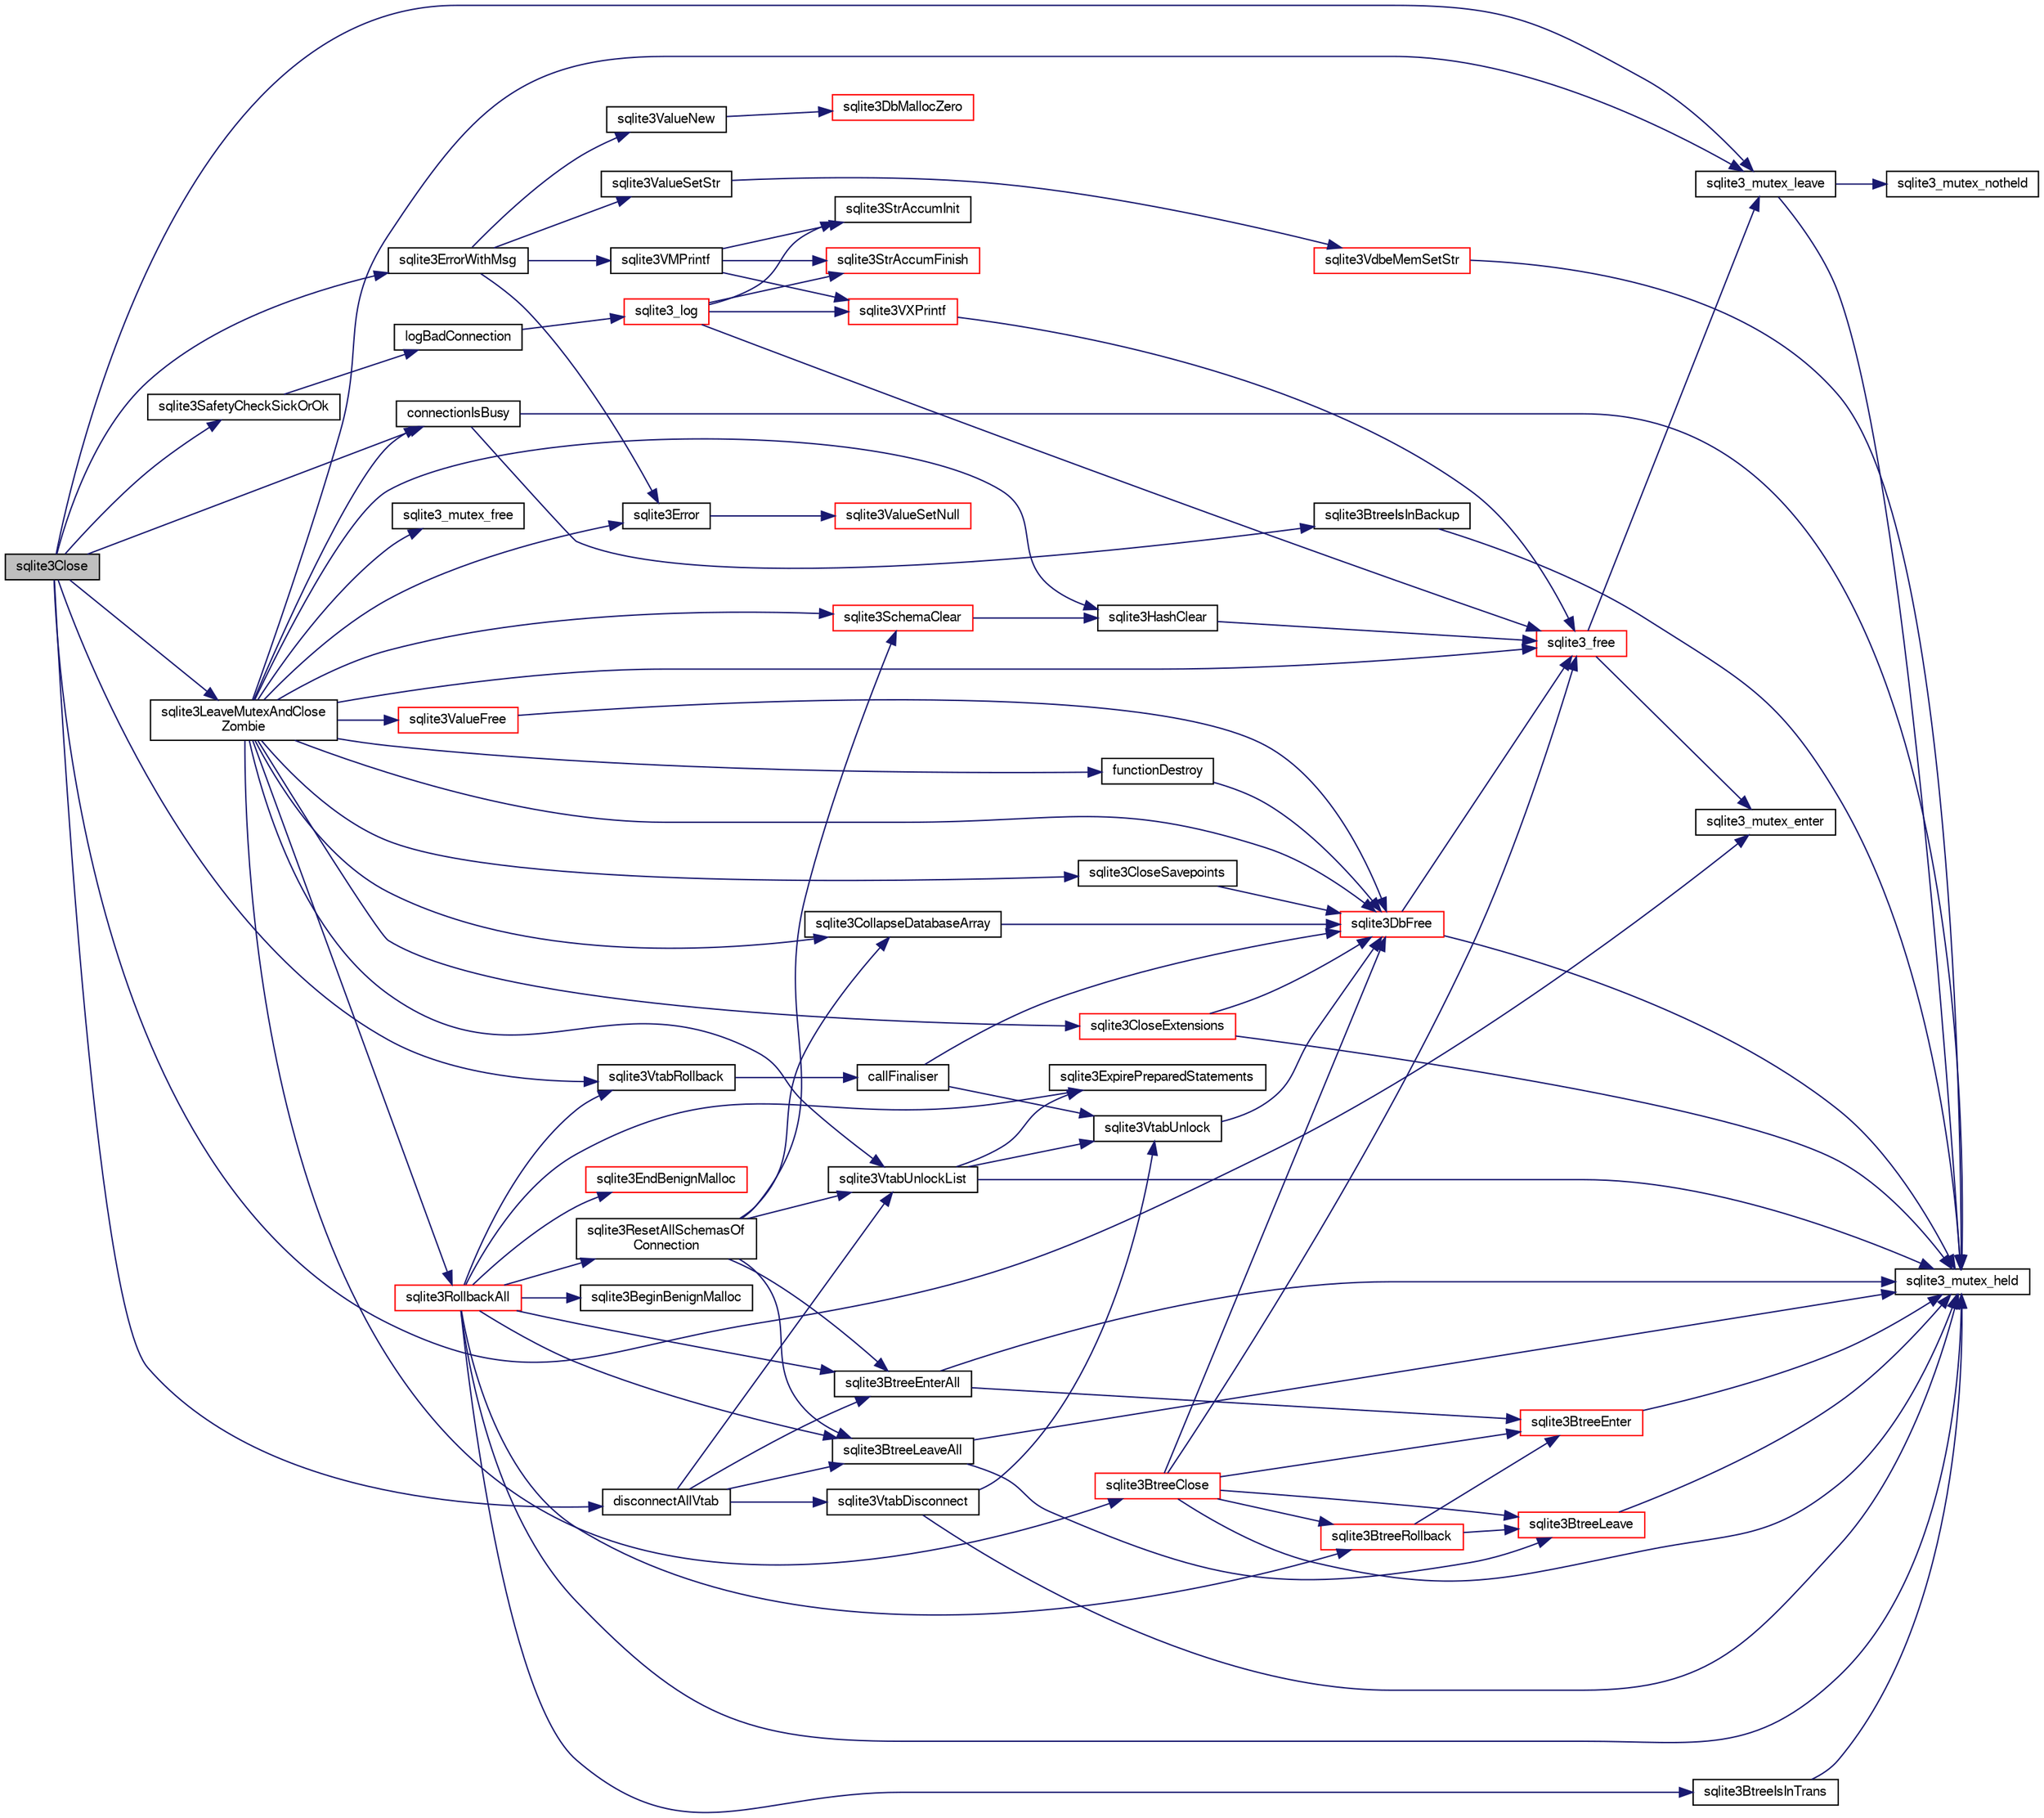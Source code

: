digraph "sqlite3Close"
{
  edge [fontname="FreeSans",fontsize="10",labelfontname="FreeSans",labelfontsize="10"];
  node [fontname="FreeSans",fontsize="10",shape=record];
  rankdir="LR";
  Node471502 [label="sqlite3Close",height=0.2,width=0.4,color="black", fillcolor="grey75", style="filled", fontcolor="black"];
  Node471502 -> Node471503 [color="midnightblue",fontsize="10",style="solid",fontname="FreeSans"];
  Node471503 [label="sqlite3SafetyCheckSickOrOk",height=0.2,width=0.4,color="black", fillcolor="white", style="filled",URL="$sqlite3_8c.html#ac1fff729aec147d9825a4930042a626b"];
  Node471503 -> Node471504 [color="midnightblue",fontsize="10",style="solid",fontname="FreeSans"];
  Node471504 [label="logBadConnection",height=0.2,width=0.4,color="black", fillcolor="white", style="filled",URL="$sqlite3_8c.html#a8aa249fac852b22bb1227e2bc2921f11"];
  Node471504 -> Node471505 [color="midnightblue",fontsize="10",style="solid",fontname="FreeSans"];
  Node471505 [label="sqlite3_log",height=0.2,width=0.4,color="red", fillcolor="white", style="filled",URL="$sqlite3_8c.html#a298c9699bf9c143662c6b1fec4b2dc3b"];
  Node471505 -> Node471507 [color="midnightblue",fontsize="10",style="solid",fontname="FreeSans"];
  Node471507 [label="sqlite3StrAccumInit",height=0.2,width=0.4,color="black", fillcolor="white", style="filled",URL="$sqlite3_8c.html#aabf95e113b9d54d519cd15a56215f560"];
  Node471505 -> Node471508 [color="midnightblue",fontsize="10",style="solid",fontname="FreeSans"];
  Node471508 [label="sqlite3VXPrintf",height=0.2,width=0.4,color="red", fillcolor="white", style="filled",URL="$sqlite3_8c.html#a63c25806c9bd4a2b76f9a0eb232c6bde"];
  Node471508 -> Node471520 [color="midnightblue",fontsize="10",style="solid",fontname="FreeSans"];
  Node471520 [label="sqlite3_free",height=0.2,width=0.4,color="red", fillcolor="white", style="filled",URL="$sqlite3_8c.html#a6552349e36a8a691af5487999ab09519"];
  Node471520 -> Node471521 [color="midnightblue",fontsize="10",style="solid",fontname="FreeSans"];
  Node471521 [label="sqlite3_mutex_enter",height=0.2,width=0.4,color="black", fillcolor="white", style="filled",URL="$sqlite3_8c.html#a1c12cde690bd89f104de5cbad12a6bf5"];
  Node471520 -> Node471523 [color="midnightblue",fontsize="10",style="solid",fontname="FreeSans"];
  Node471523 [label="sqlite3_mutex_leave",height=0.2,width=0.4,color="black", fillcolor="white", style="filled",URL="$sqlite3_8c.html#a5838d235601dbd3c1fa993555c6bcc93"];
  Node471523 -> Node471515 [color="midnightblue",fontsize="10",style="solid",fontname="FreeSans"];
  Node471515 [label="sqlite3_mutex_held",height=0.2,width=0.4,color="black", fillcolor="white", style="filled",URL="$sqlite3_8c.html#acf77da68932b6bc163c5e68547ecc3e7"];
  Node471523 -> Node471524 [color="midnightblue",fontsize="10",style="solid",fontname="FreeSans"];
  Node471524 [label="sqlite3_mutex_notheld",height=0.2,width=0.4,color="black", fillcolor="white", style="filled",URL="$sqlite3_8c.html#a83967c837c1c000d3b5adcfaa688f5dc"];
  Node471505 -> Node471617 [color="midnightblue",fontsize="10",style="solid",fontname="FreeSans"];
  Node471617 [label="sqlite3StrAccumFinish",height=0.2,width=0.4,color="red", fillcolor="white", style="filled",URL="$sqlite3_8c.html#adb7f26b10ac1b847db6f000ef4c2e2ba"];
  Node471505 -> Node471520 [color="midnightblue",fontsize="10",style="solid",fontname="FreeSans"];
  Node471502 -> Node471521 [color="midnightblue",fontsize="10",style="solid",fontname="FreeSans"];
  Node471502 -> Node471787 [color="midnightblue",fontsize="10",style="solid",fontname="FreeSans"];
  Node471787 [label="disconnectAllVtab",height=0.2,width=0.4,color="black", fillcolor="white", style="filled",URL="$sqlite3_8c.html#a1ac4084324211c352cb91da6cc84c5e4"];
  Node471787 -> Node471788 [color="midnightblue",fontsize="10",style="solid",fontname="FreeSans"];
  Node471788 [label="sqlite3BtreeEnterAll",height=0.2,width=0.4,color="black", fillcolor="white", style="filled",URL="$sqlite3_8c.html#a7e8c5e623a61d322d3622c3e6202d735"];
  Node471788 -> Node471515 [color="midnightblue",fontsize="10",style="solid",fontname="FreeSans"];
  Node471788 -> Node471789 [color="midnightblue",fontsize="10",style="solid",fontname="FreeSans"];
  Node471789 [label="sqlite3BtreeEnter",height=0.2,width=0.4,color="red", fillcolor="white", style="filled",URL="$sqlite3_8c.html#afa05d700ca373993fe6b0525b867feff"];
  Node471789 -> Node471515 [color="midnightblue",fontsize="10",style="solid",fontname="FreeSans"];
  Node471787 -> Node471794 [color="midnightblue",fontsize="10",style="solid",fontname="FreeSans"];
  Node471794 [label="sqlite3VtabDisconnect",height=0.2,width=0.4,color="black", fillcolor="white", style="filled",URL="$sqlite3_8c.html#a27389b43aaf0bfa61d7f4ae78863ef2a"];
  Node471794 -> Node471515 [color="midnightblue",fontsize="10",style="solid",fontname="FreeSans"];
  Node471794 -> Node471795 [color="midnightblue",fontsize="10",style="solid",fontname="FreeSans"];
  Node471795 [label="sqlite3VtabUnlock",height=0.2,width=0.4,color="black", fillcolor="white", style="filled",URL="$sqlite3_8c.html#a8b3341682c7724d767ebc8288b9063b4"];
  Node471795 -> Node471514 [color="midnightblue",fontsize="10",style="solid",fontname="FreeSans"];
  Node471514 [label="sqlite3DbFree",height=0.2,width=0.4,color="red", fillcolor="white", style="filled",URL="$sqlite3_8c.html#ac70ab821a6607b4a1b909582dc37a069"];
  Node471514 -> Node471515 [color="midnightblue",fontsize="10",style="solid",fontname="FreeSans"];
  Node471514 -> Node471520 [color="midnightblue",fontsize="10",style="solid",fontname="FreeSans"];
  Node471787 -> Node471796 [color="midnightblue",fontsize="10",style="solid",fontname="FreeSans"];
  Node471796 [label="sqlite3VtabUnlockList",height=0.2,width=0.4,color="black", fillcolor="white", style="filled",URL="$sqlite3_8c.html#a266b6e5487ec403a27fc6c6f852ff249"];
  Node471796 -> Node471515 [color="midnightblue",fontsize="10",style="solid",fontname="FreeSans"];
  Node471796 -> Node471797 [color="midnightblue",fontsize="10",style="solid",fontname="FreeSans"];
  Node471797 [label="sqlite3ExpirePreparedStatements",height=0.2,width=0.4,color="black", fillcolor="white", style="filled",URL="$sqlite3_8c.html#af8baf566e769881b3d0bbdb0d2b4cdfe"];
  Node471796 -> Node471795 [color="midnightblue",fontsize="10",style="solid",fontname="FreeSans"];
  Node471787 -> Node471798 [color="midnightblue",fontsize="10",style="solid",fontname="FreeSans"];
  Node471798 [label="sqlite3BtreeLeaveAll",height=0.2,width=0.4,color="black", fillcolor="white", style="filled",URL="$sqlite3_8c.html#a282e5f429eee8e0aebc7d18068ebccd2"];
  Node471798 -> Node471515 [color="midnightblue",fontsize="10",style="solid",fontname="FreeSans"];
  Node471798 -> Node471799 [color="midnightblue",fontsize="10",style="solid",fontname="FreeSans"];
  Node471799 [label="sqlite3BtreeLeave",height=0.2,width=0.4,color="red", fillcolor="white", style="filled",URL="$sqlite3_8c.html#a460e4f89d1aeef4b4d334cfe8165da89"];
  Node471799 -> Node471515 [color="midnightblue",fontsize="10",style="solid",fontname="FreeSans"];
  Node471502 -> Node471800 [color="midnightblue",fontsize="10",style="solid",fontname="FreeSans"];
  Node471800 [label="sqlite3VtabRollback",height=0.2,width=0.4,color="black", fillcolor="white", style="filled",URL="$sqlite3_8c.html#a8584200fbaad7da0253df51fb453c5dc"];
  Node471800 -> Node471801 [color="midnightblue",fontsize="10",style="solid",fontname="FreeSans"];
  Node471801 [label="callFinaliser",height=0.2,width=0.4,color="black", fillcolor="white", style="filled",URL="$sqlite3_8c.html#a22316908cc65af3d391ba12ab103edb9"];
  Node471801 -> Node471795 [color="midnightblue",fontsize="10",style="solid",fontname="FreeSans"];
  Node471801 -> Node471514 [color="midnightblue",fontsize="10",style="solid",fontname="FreeSans"];
  Node471502 -> Node471802 [color="midnightblue",fontsize="10",style="solid",fontname="FreeSans"];
  Node471802 [label="connectionIsBusy",height=0.2,width=0.4,color="black", fillcolor="white", style="filled",URL="$sqlite3_8c.html#a72f2a5a996a153234aa539319752f896"];
  Node471802 -> Node471515 [color="midnightblue",fontsize="10",style="solid",fontname="FreeSans"];
  Node471802 -> Node471803 [color="midnightblue",fontsize="10",style="solid",fontname="FreeSans"];
  Node471803 [label="sqlite3BtreeIsInBackup",height=0.2,width=0.4,color="black", fillcolor="white", style="filled",URL="$sqlite3_8c.html#a4ad2890226605ffb8d4cbc85a1d1b74a"];
  Node471803 -> Node471515 [color="midnightblue",fontsize="10",style="solid",fontname="FreeSans"];
  Node471502 -> Node471804 [color="midnightblue",fontsize="10",style="solid",fontname="FreeSans"];
  Node471804 [label="sqlite3ErrorWithMsg",height=0.2,width=0.4,color="black", fillcolor="white", style="filled",URL="$sqlite3_8c.html#a11feb4cd8e77d59df266587cfe1b2641"];
  Node471804 -> Node471721 [color="midnightblue",fontsize="10",style="solid",fontname="FreeSans"];
  Node471721 [label="sqlite3Error",height=0.2,width=0.4,color="black", fillcolor="white", style="filled",URL="$sqlite3_8c.html#a4ba5e8be78db50d5538dcaa45bcf74d3"];
  Node471721 -> Node471722 [color="midnightblue",fontsize="10",style="solid",fontname="FreeSans"];
  Node471722 [label="sqlite3ValueSetNull",height=0.2,width=0.4,color="red", fillcolor="white", style="filled",URL="$sqlite3_8c.html#ad9bc4507a7806b37946116afbe183b95"];
  Node471804 -> Node471805 [color="midnightblue",fontsize="10",style="solid",fontname="FreeSans"];
  Node471805 [label="sqlite3ValueNew",height=0.2,width=0.4,color="black", fillcolor="white", style="filled",URL="$sqlite3_8c.html#ad40a378778daff2d574bec905e35828b"];
  Node471805 -> Node471718 [color="midnightblue",fontsize="10",style="solid",fontname="FreeSans"];
  Node471718 [label="sqlite3DbMallocZero",height=0.2,width=0.4,color="red", fillcolor="white", style="filled",URL="$sqlite3_8c.html#a49cfebac9d6067a03442c92af73f33e4"];
  Node471804 -> Node471769 [color="midnightblue",fontsize="10",style="solid",fontname="FreeSans"];
  Node471769 [label="sqlite3VMPrintf",height=0.2,width=0.4,color="black", fillcolor="white", style="filled",URL="$sqlite3_8c.html#a05535d0982ef06fbc2ee8195ebbae689"];
  Node471769 -> Node471507 [color="midnightblue",fontsize="10",style="solid",fontname="FreeSans"];
  Node471769 -> Node471508 [color="midnightblue",fontsize="10",style="solid",fontname="FreeSans"];
  Node471769 -> Node471617 [color="midnightblue",fontsize="10",style="solid",fontname="FreeSans"];
  Node471804 -> Node471806 [color="midnightblue",fontsize="10",style="solid",fontname="FreeSans"];
  Node471806 [label="sqlite3ValueSetStr",height=0.2,width=0.4,color="black", fillcolor="white", style="filled",URL="$sqlite3_8c.html#a1fd40749f47941ee97ff6d798e2bc67e"];
  Node471806 -> Node471623 [color="midnightblue",fontsize="10",style="solid",fontname="FreeSans"];
  Node471623 [label="sqlite3VdbeMemSetStr",height=0.2,width=0.4,color="red", fillcolor="white", style="filled",URL="$sqlite3_8c.html#a9697bec7c3b512483638ea3646191d7d"];
  Node471623 -> Node471515 [color="midnightblue",fontsize="10",style="solid",fontname="FreeSans"];
  Node471502 -> Node471523 [color="midnightblue",fontsize="10",style="solid",fontname="FreeSans"];
  Node471502 -> Node471807 [color="midnightblue",fontsize="10",style="solid",fontname="FreeSans"];
  Node471807 [label="sqlite3LeaveMutexAndClose\lZombie",height=0.2,width=0.4,color="black", fillcolor="white", style="filled",URL="$sqlite3_8c.html#afe3a37c29dcb0fe9fc15fe07a3976f59"];
  Node471807 -> Node471802 [color="midnightblue",fontsize="10",style="solid",fontname="FreeSans"];
  Node471807 -> Node471523 [color="midnightblue",fontsize="10",style="solid",fontname="FreeSans"];
  Node471807 -> Node471808 [color="midnightblue",fontsize="10",style="solid",fontname="FreeSans"];
  Node471808 [label="sqlite3RollbackAll",height=0.2,width=0.4,color="red", fillcolor="white", style="filled",URL="$sqlite3_8c.html#ad902dd388d73208539f557962e3fe6bb"];
  Node471808 -> Node471515 [color="midnightblue",fontsize="10",style="solid",fontname="FreeSans"];
  Node471808 -> Node471576 [color="midnightblue",fontsize="10",style="solid",fontname="FreeSans"];
  Node471576 [label="sqlite3BeginBenignMalloc",height=0.2,width=0.4,color="black", fillcolor="white", style="filled",URL="$sqlite3_8c.html#a3344c0e2b1b6df701a1cb326602fac14"];
  Node471808 -> Node471788 [color="midnightblue",fontsize="10",style="solid",fontname="FreeSans"];
  Node471808 -> Node471809 [color="midnightblue",fontsize="10",style="solid",fontname="FreeSans"];
  Node471809 [label="sqlite3BtreeIsInTrans",height=0.2,width=0.4,color="black", fillcolor="white", style="filled",URL="$sqlite3_8c.html#af38624e008e0a0e872a21934b7c75a42"];
  Node471809 -> Node471515 [color="midnightblue",fontsize="10",style="solid",fontname="FreeSans"];
  Node471808 -> Node471810 [color="midnightblue",fontsize="10",style="solid",fontname="FreeSans"];
  Node471810 [label="sqlite3BtreeRollback",height=0.2,width=0.4,color="red", fillcolor="white", style="filled",URL="$sqlite3_8c.html#a317473acdafdd688385c8954f09de186"];
  Node471810 -> Node471789 [color="midnightblue",fontsize="10",style="solid",fontname="FreeSans"];
  Node471810 -> Node471799 [color="midnightblue",fontsize="10",style="solid",fontname="FreeSans"];
  Node471808 -> Node471800 [color="midnightblue",fontsize="10",style="solid",fontname="FreeSans"];
  Node471808 -> Node471577 [color="midnightblue",fontsize="10",style="solid",fontname="FreeSans"];
  Node471577 [label="sqlite3EndBenignMalloc",height=0.2,width=0.4,color="red", fillcolor="white", style="filled",URL="$sqlite3_8c.html#a4582127cc64d483dc66c7acf9d8d8fbb"];
  Node471808 -> Node471797 [color="midnightblue",fontsize="10",style="solid",fontname="FreeSans"];
  Node471808 -> Node471962 [color="midnightblue",fontsize="10",style="solid",fontname="FreeSans"];
  Node471962 [label="sqlite3ResetAllSchemasOf\lConnection",height=0.2,width=0.4,color="black", fillcolor="white", style="filled",URL="$sqlite3_8c.html#a2fc0d7e9d7e688a2a81ea4775dd12e33"];
  Node471962 -> Node471788 [color="midnightblue",fontsize="10",style="solid",fontname="FreeSans"];
  Node471962 -> Node471963 [color="midnightblue",fontsize="10",style="solid",fontname="FreeSans"];
  Node471963 [label="sqlite3SchemaClear",height=0.2,width=0.4,color="red", fillcolor="white", style="filled",URL="$sqlite3_8c.html#a927c603430267e42c56ab38ca221322a"];
  Node471963 -> Node471965 [color="midnightblue",fontsize="10",style="solid",fontname="FreeSans"];
  Node471965 [label="sqlite3HashClear",height=0.2,width=0.4,color="black", fillcolor="white", style="filled",URL="$sqlite3_8c.html#acc7a2dfa6603c59af14b3792fe463c73"];
  Node471965 -> Node471520 [color="midnightblue",fontsize="10",style="solid",fontname="FreeSans"];
  Node471962 -> Node471796 [color="midnightblue",fontsize="10",style="solid",fontname="FreeSans"];
  Node471962 -> Node471798 [color="midnightblue",fontsize="10",style="solid",fontname="FreeSans"];
  Node471962 -> Node472456 [color="midnightblue",fontsize="10",style="solid",fontname="FreeSans"];
  Node472456 [label="sqlite3CollapseDatabaseArray",height=0.2,width=0.4,color="black", fillcolor="white", style="filled",URL="$sqlite3_8c.html#aaa27b662e527cf1432dad05c49a389ce"];
  Node472456 -> Node471514 [color="midnightblue",fontsize="10",style="solid",fontname="FreeSans"];
  Node471808 -> Node471798 [color="midnightblue",fontsize="10",style="solid",fontname="FreeSans"];
  Node471807 -> Node472151 [color="midnightblue",fontsize="10",style="solid",fontname="FreeSans"];
  Node472151 [label="sqlite3CloseSavepoints",height=0.2,width=0.4,color="black", fillcolor="white", style="filled",URL="$sqlite3_8c.html#ab5403c6b2dae2f11e74116b8535cf82b"];
  Node472151 -> Node471514 [color="midnightblue",fontsize="10",style="solid",fontname="FreeSans"];
  Node471807 -> Node472129 [color="midnightblue",fontsize="10",style="solid",fontname="FreeSans"];
  Node472129 [label="sqlite3BtreeClose",height=0.2,width=0.4,color="red", fillcolor="white", style="filled",URL="$sqlite3_8c.html#a729b65009b66a99200496b09c124df01"];
  Node472129 -> Node471515 [color="midnightblue",fontsize="10",style="solid",fontname="FreeSans"];
  Node472129 -> Node471789 [color="midnightblue",fontsize="10",style="solid",fontname="FreeSans"];
  Node472129 -> Node471810 [color="midnightblue",fontsize="10",style="solid",fontname="FreeSans"];
  Node472129 -> Node471799 [color="midnightblue",fontsize="10",style="solid",fontname="FreeSans"];
  Node472129 -> Node471514 [color="midnightblue",fontsize="10",style="solid",fontname="FreeSans"];
  Node472129 -> Node471520 [color="midnightblue",fontsize="10",style="solid",fontname="FreeSans"];
  Node471807 -> Node471963 [color="midnightblue",fontsize="10",style="solid",fontname="FreeSans"];
  Node471807 -> Node471796 [color="midnightblue",fontsize="10",style="solid",fontname="FreeSans"];
  Node471807 -> Node472456 [color="midnightblue",fontsize="10",style="solid",fontname="FreeSans"];
  Node471807 -> Node472457 [color="midnightblue",fontsize="10",style="solid",fontname="FreeSans"];
  Node472457 [label="functionDestroy",height=0.2,width=0.4,color="black", fillcolor="white", style="filled",URL="$sqlite3_8c.html#ad8907c124b2b0a3557b9f006fb98308c"];
  Node472457 -> Node471514 [color="midnightblue",fontsize="10",style="solid",fontname="FreeSans"];
  Node471807 -> Node471514 [color="midnightblue",fontsize="10",style="solid",fontname="FreeSans"];
  Node471807 -> Node471965 [color="midnightblue",fontsize="10",style="solid",fontname="FreeSans"];
  Node471807 -> Node471721 [color="midnightblue",fontsize="10",style="solid",fontname="FreeSans"];
  Node471807 -> Node472010 [color="midnightblue",fontsize="10",style="solid",fontname="FreeSans"];
  Node472010 [label="sqlite3ValueFree",height=0.2,width=0.4,color="red", fillcolor="white", style="filled",URL="$sqlite3_8c.html#afeed84c3f344a833d15c7209265dc520"];
  Node472010 -> Node471514 [color="midnightblue",fontsize="10",style="solid",fontname="FreeSans"];
  Node471807 -> Node472458 [color="midnightblue",fontsize="10",style="solid",fontname="FreeSans"];
  Node472458 [label="sqlite3CloseExtensions",height=0.2,width=0.4,color="red", fillcolor="white", style="filled",URL="$sqlite3_8c.html#a728aca7825db8e0439d565c4f2a1d669"];
  Node472458 -> Node471515 [color="midnightblue",fontsize="10",style="solid",fontname="FreeSans"];
  Node472458 -> Node471514 [color="midnightblue",fontsize="10",style="solid",fontname="FreeSans"];
  Node471807 -> Node471520 [color="midnightblue",fontsize="10",style="solid",fontname="FreeSans"];
  Node471807 -> Node471780 [color="midnightblue",fontsize="10",style="solid",fontname="FreeSans"];
  Node471780 [label="sqlite3_mutex_free",height=0.2,width=0.4,color="black", fillcolor="white", style="filled",URL="$sqlite3_8c.html#a2db2e72e08f6873afa9c61b0ec726fec"];
}
